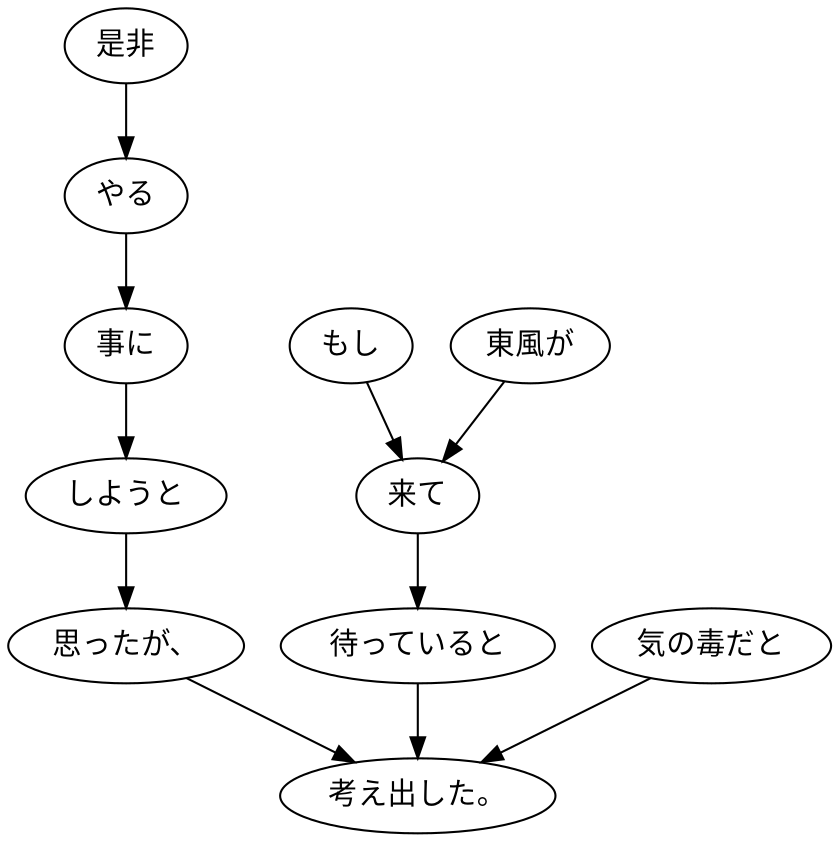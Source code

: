 digraph graph1085 {
	node0 [label="是非"];
	node1 [label="やる"];
	node2 [label="事に"];
	node3 [label="しようと"];
	node4 [label="思ったが、"];
	node5 [label="もし"];
	node6 [label="東風が"];
	node7 [label="来て"];
	node8 [label="待っていると"];
	node9 [label="気の毒だと"];
	node10 [label="考え出した。"];
	node0 -> node1;
	node1 -> node2;
	node2 -> node3;
	node3 -> node4;
	node4 -> node10;
	node5 -> node7;
	node6 -> node7;
	node7 -> node8;
	node8 -> node10;
	node9 -> node10;
}
